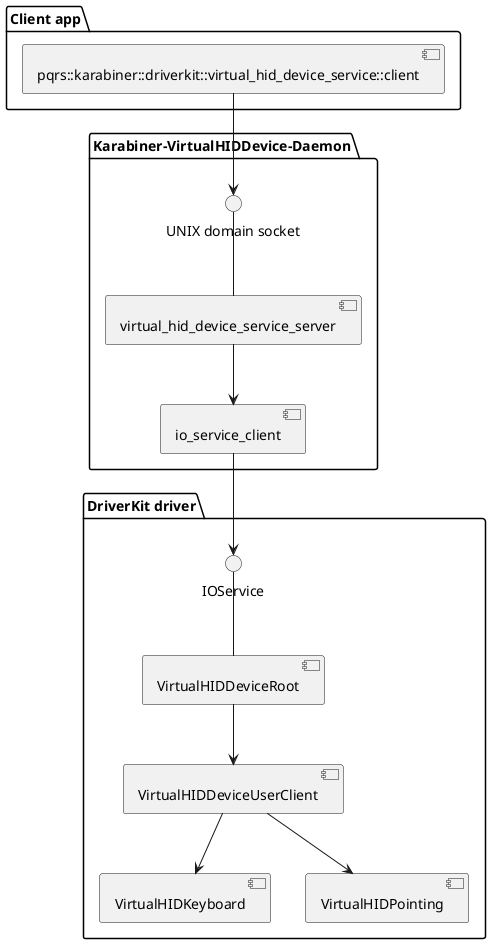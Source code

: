@startuml components

package "DriverKit driver" {
  () IOService -- [VirtualHIDDeviceRoot]
  [VirtualHIDDeviceRoot] --> [VirtualHIDDeviceUserClient]
  [VirtualHIDDeviceUserClient] --> [VirtualHIDKeyboard]
  [VirtualHIDDeviceUserClient] --> [VirtualHIDPointing]
}

package "Karabiner-VirtualHIDDevice-Daemon" {
  () "UNIX domain socket" as serversock
  serversock -- [virtual_hid_device_service_server]
  [virtual_hid_device_service_server] --> [io_service_client]
  [io_service_client] --> () IOService
}

package "Client app" {
  [pqrs::karabiner::driverkit::virtual_hid_device_service::client] --> serversock
}

@enduml

